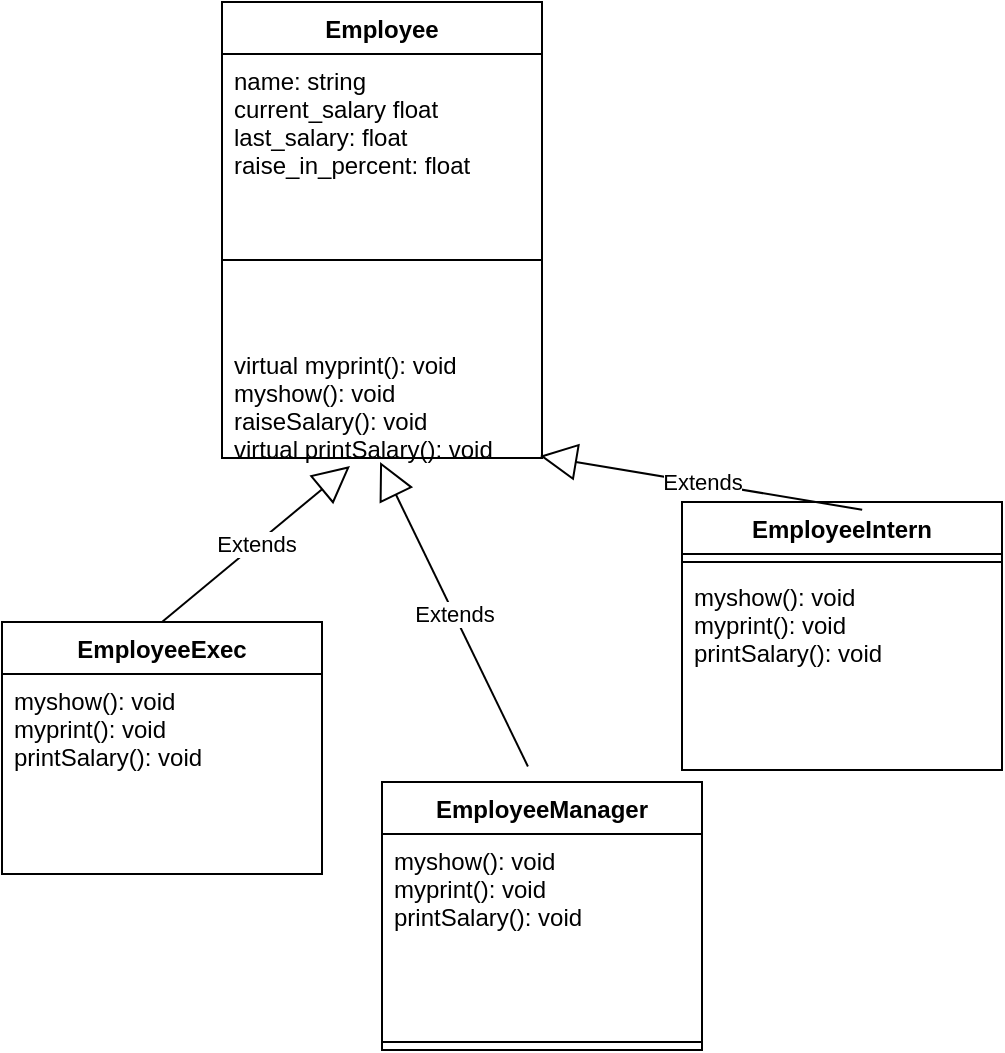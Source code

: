 <mxfile version="16.5.3" type="device"><diagram id="pq5bqET0R8QQqoD6MkIo" name="Page-1"><mxGraphModel dx="551" dy="1516" grid="1" gridSize="10" guides="1" tooltips="1" connect="1" arrows="1" fold="1" page="1" pageScale="1" pageWidth="850" pageHeight="1100" math="0" shadow="0"><root><mxCell id="0"/><mxCell id="1" parent="0"/><mxCell id="5IL1VrPj5ujPHMlMpTUq-1" value="Employee" style="swimlane;fontStyle=1;align=center;verticalAlign=top;childLayout=stackLayout;horizontal=1;startSize=26;horizontalStack=0;resizeParent=1;resizeParentMax=0;resizeLast=0;collapsible=1;marginBottom=0;" parent="1" vertex="1"><mxGeometry x="130" y="-30" width="160" height="228" as="geometry"/></mxCell><mxCell id="5IL1VrPj5ujPHMlMpTUq-2" value="name: string&#xA;current_salary float&#xA;last_salary: float&#xA;raise_in_percent: float&#xA;" style="text;strokeColor=none;fillColor=none;align=left;verticalAlign=top;spacingLeft=4;spacingRight=4;overflow=hidden;rotatable=0;points=[[0,0.5],[1,0.5]];portConstraint=eastwest;" parent="5IL1VrPj5ujPHMlMpTUq-1" vertex="1"><mxGeometry y="26" width="160" height="64" as="geometry"/></mxCell><mxCell id="5IL1VrPj5ujPHMlMpTUq-3" value="" style="line;strokeWidth=1;fillColor=none;align=left;verticalAlign=middle;spacingTop=-1;spacingLeft=3;spacingRight=3;rotatable=0;labelPosition=right;points=[];portConstraint=eastwest;" parent="5IL1VrPj5ujPHMlMpTUq-1" vertex="1"><mxGeometry y="90" width="160" height="78" as="geometry"/></mxCell><mxCell id="5IL1VrPj5ujPHMlMpTUq-4" value="virtual myprint(): void&#xA;myshow(): void&#xA;raiseSalary(): void&#xA;virtual printSalary(): void&#xA;" style="text;strokeColor=none;fillColor=none;align=left;verticalAlign=top;spacingLeft=4;spacingRight=4;overflow=hidden;rotatable=0;points=[[0,0.5],[1,0.5]];portConstraint=eastwest;" parent="5IL1VrPj5ujPHMlMpTUq-1" vertex="1"><mxGeometry y="168" width="160" height="60" as="geometry"/></mxCell><mxCell id="5IL1VrPj5ujPHMlMpTUq-5" value="EmployeeExec" style="swimlane;fontStyle=1;align=center;verticalAlign=top;childLayout=stackLayout;horizontal=1;startSize=26;horizontalStack=0;resizeParent=1;resizeParentMax=0;resizeLast=0;collapsible=1;marginBottom=0;" parent="1" vertex="1"><mxGeometry x="20" y="280" width="160" height="126" as="geometry"/></mxCell><mxCell id="rSDAGI4kStFxYoizN5dJ-3" value="myshow(): void&#xA;myprint(): void&#xA;printSalary(): void&#xA;" style="text;strokeColor=none;fillColor=none;align=left;verticalAlign=top;spacingLeft=4;spacingRight=4;overflow=hidden;rotatable=0;points=[[0,0.5],[1,0.5]];portConstraint=eastwest;" vertex="1" parent="5IL1VrPj5ujPHMlMpTUq-5"><mxGeometry y="26" width="160" height="100" as="geometry"/></mxCell><mxCell id="5IL1VrPj5ujPHMlMpTUq-11" value="EmployeeManager" style="swimlane;fontStyle=1;align=center;verticalAlign=top;childLayout=stackLayout;horizontal=1;startSize=26;horizontalStack=0;resizeParent=1;resizeParentMax=0;resizeLast=0;collapsible=1;marginBottom=0;" parent="1" vertex="1"><mxGeometry x="210" y="360" width="160" height="134" as="geometry"/></mxCell><mxCell id="5IL1VrPj5ujPHMlMpTUq-14" value="myshow(): void&#xA;myprint(): void&#xA;printSalary(): void&#xA;" style="text;strokeColor=none;fillColor=none;align=left;verticalAlign=top;spacingLeft=4;spacingRight=4;overflow=hidden;rotatable=0;points=[[0,0.5],[1,0.5]];portConstraint=eastwest;" parent="5IL1VrPj5ujPHMlMpTUq-11" vertex="1"><mxGeometry y="26" width="160" height="100" as="geometry"/></mxCell><mxCell id="5IL1VrPj5ujPHMlMpTUq-13" value="" style="line;strokeWidth=1;fillColor=none;align=left;verticalAlign=middle;spacingTop=-1;spacingLeft=3;spacingRight=3;rotatable=0;labelPosition=right;points=[];portConstraint=eastwest;" parent="5IL1VrPj5ujPHMlMpTUq-11" vertex="1"><mxGeometry y="126" width="160" height="8" as="geometry"/></mxCell><mxCell id="5IL1VrPj5ujPHMlMpTUq-15" value="Extends" style="endArrow=block;endSize=16;endFill=0;html=1;rounded=0;entryX=0.4;entryY=1.067;entryDx=0;entryDy=0;entryPerimeter=0;exitX=0.5;exitY=0;exitDx=0;exitDy=0;" parent="1" target="5IL1VrPj5ujPHMlMpTUq-4" edge="1" source="5IL1VrPj5ujPHMlMpTUq-5"><mxGeometry width="160" relative="1" as="geometry"><mxPoint x="180" y="220" as="sourcePoint"/><mxPoint x="340" y="220" as="targetPoint"/></mxGeometry></mxCell><mxCell id="5IL1VrPj5ujPHMlMpTUq-16" value="Extends" style="endArrow=block;endSize=16;endFill=0;html=1;rounded=0;entryX=0.494;entryY=1.033;entryDx=0;entryDy=0;entryPerimeter=0;exitX=0.456;exitY=-0.058;exitDx=0;exitDy=0;exitPerimeter=0;" parent="1" source="5IL1VrPj5ujPHMlMpTUq-11" target="5IL1VrPj5ujPHMlMpTUq-4" edge="1"><mxGeometry width="160" relative="1" as="geometry"><mxPoint x="190" y="230" as="sourcePoint"/><mxPoint x="244" y="184.02" as="targetPoint"/></mxGeometry></mxCell><mxCell id="5IL1VrPj5ujPHMlMpTUq-17" value="EmployeeIntern" style="swimlane;fontStyle=1;align=center;verticalAlign=top;childLayout=stackLayout;horizontal=1;startSize=26;horizontalStack=0;resizeParent=1;resizeParentMax=0;resizeLast=0;collapsible=1;marginBottom=0;" parent="1" vertex="1"><mxGeometry x="360" y="220" width="160" height="134" as="geometry"/></mxCell><mxCell id="5IL1VrPj5ujPHMlMpTUq-19" value="" style="line;strokeWidth=1;fillColor=none;align=left;verticalAlign=middle;spacingTop=-1;spacingLeft=3;spacingRight=3;rotatable=0;labelPosition=right;points=[];portConstraint=eastwest;" parent="5IL1VrPj5ujPHMlMpTUq-17" vertex="1"><mxGeometry y="26" width="160" height="8" as="geometry"/></mxCell><mxCell id="rSDAGI4kStFxYoizN5dJ-4" value="myshow(): void&#xA;myprint(): void&#xA;printSalary(): void&#xA;" style="text;strokeColor=none;fillColor=none;align=left;verticalAlign=top;spacingLeft=4;spacingRight=4;overflow=hidden;rotatable=0;points=[[0,0.5],[1,0.5]];portConstraint=eastwest;" vertex="1" parent="5IL1VrPj5ujPHMlMpTUq-17"><mxGeometry y="34" width="160" height="100" as="geometry"/></mxCell><mxCell id="5IL1VrPj5ujPHMlMpTUq-23" value="Extends" style="endArrow=block;endSize=16;endFill=0;html=1;rounded=0;exitX=0.563;exitY=0.029;exitDx=0;exitDy=0;exitPerimeter=0;entryX=0.994;entryY=0.983;entryDx=0;entryDy=0;entryPerimeter=0;" parent="1" source="5IL1VrPj5ujPHMlMpTUq-17" edge="1" target="5IL1VrPj5ujPHMlMpTUq-4"><mxGeometry width="160" relative="1" as="geometry"><mxPoint x="190" y="370" as="sourcePoint"/><mxPoint x="350" y="370" as="targetPoint"/></mxGeometry></mxCell></root></mxGraphModel></diagram></mxfile>